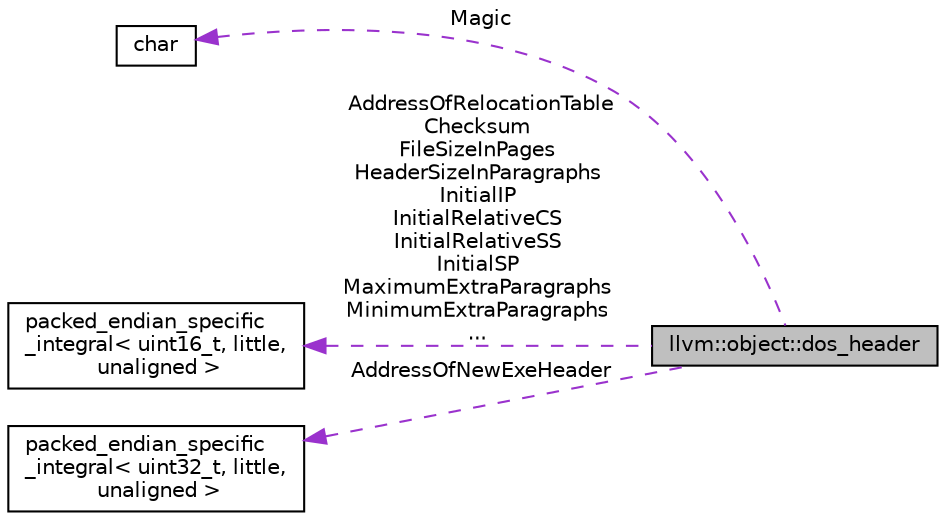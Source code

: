digraph "llvm::object::dos_header"
{
 // LATEX_PDF_SIZE
  bgcolor="transparent";
  edge [fontname="Helvetica",fontsize="10",labelfontname="Helvetica",labelfontsize="10"];
  node [fontname="Helvetica",fontsize="10",shape="box"];
  rankdir="LR";
  Node1 [label="llvm::object::dos_header",height=0.2,width=0.4,color="black", fillcolor="grey75", style="filled", fontcolor="black",tooltip="The DOS compatible header at the front of all PE/COFF executables."];
  Node2 -> Node1 [dir="back",color="darkorchid3",fontsize="10",style="dashed",label=" Magic" ,fontname="Helvetica"];
  Node2 [label="char",height=0.2,width=0.4,color="black",URL="$classchar.html",tooltip=" "];
  Node3 -> Node1 [dir="back",color="darkorchid3",fontsize="10",style="dashed",label=" AddressOfRelocationTable\nChecksum\nFileSizeInPages\nHeaderSizeInParagraphs\nInitialIP\nInitialRelativeCS\nInitialRelativeSS\nInitialSP\nMaximumExtraParagraphs\nMinimumExtraParagraphs\n..." ,fontname="Helvetica"];
  Node3 [label="packed_endian_specific\l_integral\< uint16_t, little,\l unaligned \>",height=0.2,width=0.4,color="black",tooltip=" "];
  Node4 -> Node1 [dir="back",color="darkorchid3",fontsize="10",style="dashed",label=" AddressOfNewExeHeader" ,fontname="Helvetica"];
  Node4 [label="packed_endian_specific\l_integral\< uint32_t, little,\l unaligned \>",height=0.2,width=0.4,color="black",tooltip=" "];
}

